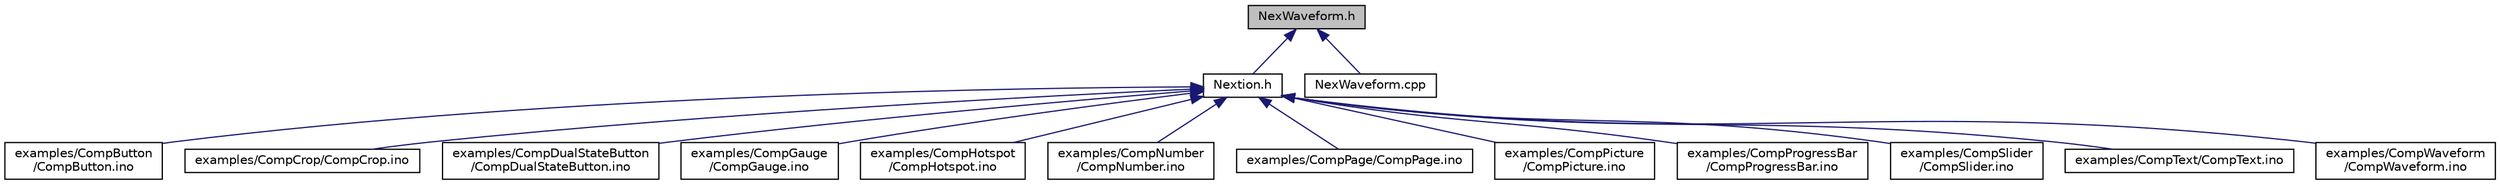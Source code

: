 digraph "NexWaveform.h"
{
  edge [fontname="Helvetica",fontsize="10",labelfontname="Helvetica",labelfontsize="10"];
  node [fontname="Helvetica",fontsize="10",shape=record];
  Node1 [label="NexWaveform.h",height=0.2,width=0.4,color="black", fillcolor="grey75", style="filled" fontcolor="black"];
  Node1 -> Node2 [dir="back",color="midnightblue",fontsize="10",style="solid",fontname="Helvetica"];
  Node2 [label="Nextion.h",height=0.2,width=0.4,color="black", fillcolor="white", style="filled",URL="$_nextion_8h.html",tooltip="The header file including all other header files provided by this library. "];
  Node2 -> Node3 [dir="back",color="midnightblue",fontsize="10",style="solid",fontname="Helvetica"];
  Node3 [label="examples/CompButton\l/CompButton.ino",height=0.2,width=0.4,color="black", fillcolor="white", style="filled",URL="$_comp_button_8ino_source.html"];
  Node2 -> Node4 [dir="back",color="midnightblue",fontsize="10",style="solid",fontname="Helvetica"];
  Node4 [label="examples/CompCrop/CompCrop.ino",height=0.2,width=0.4,color="black", fillcolor="white", style="filled",URL="$_comp_crop_8ino_source.html"];
  Node2 -> Node5 [dir="back",color="midnightblue",fontsize="10",style="solid",fontname="Helvetica"];
  Node5 [label="examples/CompDualStateButton\l/CompDualStateButton.ino",height=0.2,width=0.4,color="black", fillcolor="white", style="filled",URL="$_comp_dual_state_button_8ino_source.html"];
  Node2 -> Node6 [dir="back",color="midnightblue",fontsize="10",style="solid",fontname="Helvetica"];
  Node6 [label="examples/CompGauge\l/CompGauge.ino",height=0.2,width=0.4,color="black", fillcolor="white", style="filled",URL="$_comp_gauge_8ino_source.html"];
  Node2 -> Node7 [dir="back",color="midnightblue",fontsize="10",style="solid",fontname="Helvetica"];
  Node7 [label="examples/CompHotspot\l/CompHotspot.ino",height=0.2,width=0.4,color="black", fillcolor="white", style="filled",URL="$_comp_hotspot_8ino_source.html"];
  Node2 -> Node8 [dir="back",color="midnightblue",fontsize="10",style="solid",fontname="Helvetica"];
  Node8 [label="examples/CompNumber\l/CompNumber.ino",height=0.2,width=0.4,color="black", fillcolor="white", style="filled",URL="$_comp_number_8ino_source.html"];
  Node2 -> Node9 [dir="back",color="midnightblue",fontsize="10",style="solid",fontname="Helvetica"];
  Node9 [label="examples/CompPage/CompPage.ino",height=0.2,width=0.4,color="black", fillcolor="white", style="filled",URL="$_comp_page_8ino_source.html"];
  Node2 -> Node10 [dir="back",color="midnightblue",fontsize="10",style="solid",fontname="Helvetica"];
  Node10 [label="examples/CompPicture\l/CompPicture.ino",height=0.2,width=0.4,color="black", fillcolor="white", style="filled",URL="$_comp_picture_8ino_source.html"];
  Node2 -> Node11 [dir="back",color="midnightblue",fontsize="10",style="solid",fontname="Helvetica"];
  Node11 [label="examples/CompProgressBar\l/CompProgressBar.ino",height=0.2,width=0.4,color="black", fillcolor="white", style="filled",URL="$_comp_progress_bar_8ino_source.html"];
  Node2 -> Node12 [dir="back",color="midnightblue",fontsize="10",style="solid",fontname="Helvetica"];
  Node12 [label="examples/CompSlider\l/CompSlider.ino",height=0.2,width=0.4,color="black", fillcolor="white", style="filled",URL="$_comp_slider_8ino_source.html"];
  Node2 -> Node13 [dir="back",color="midnightblue",fontsize="10",style="solid",fontname="Helvetica"];
  Node13 [label="examples/CompText/CompText.ino",height=0.2,width=0.4,color="black", fillcolor="white", style="filled",URL="$_comp_text_8ino_source.html"];
  Node2 -> Node14 [dir="back",color="midnightblue",fontsize="10",style="solid",fontname="Helvetica"];
  Node14 [label="examples/CompWaveform\l/CompWaveform.ino",height=0.2,width=0.4,color="black", fillcolor="white", style="filled",URL="$_comp_waveform_8ino_source.html"];
  Node1 -> Node15 [dir="back",color="midnightblue",fontsize="10",style="solid",fontname="Helvetica"];
  Node15 [label="NexWaveform.cpp",height=0.2,width=0.4,color="black", fillcolor="white", style="filled",URL="$_nex_waveform_8cpp.html",tooltip="The implementation of class NexWaveform. "];
}
